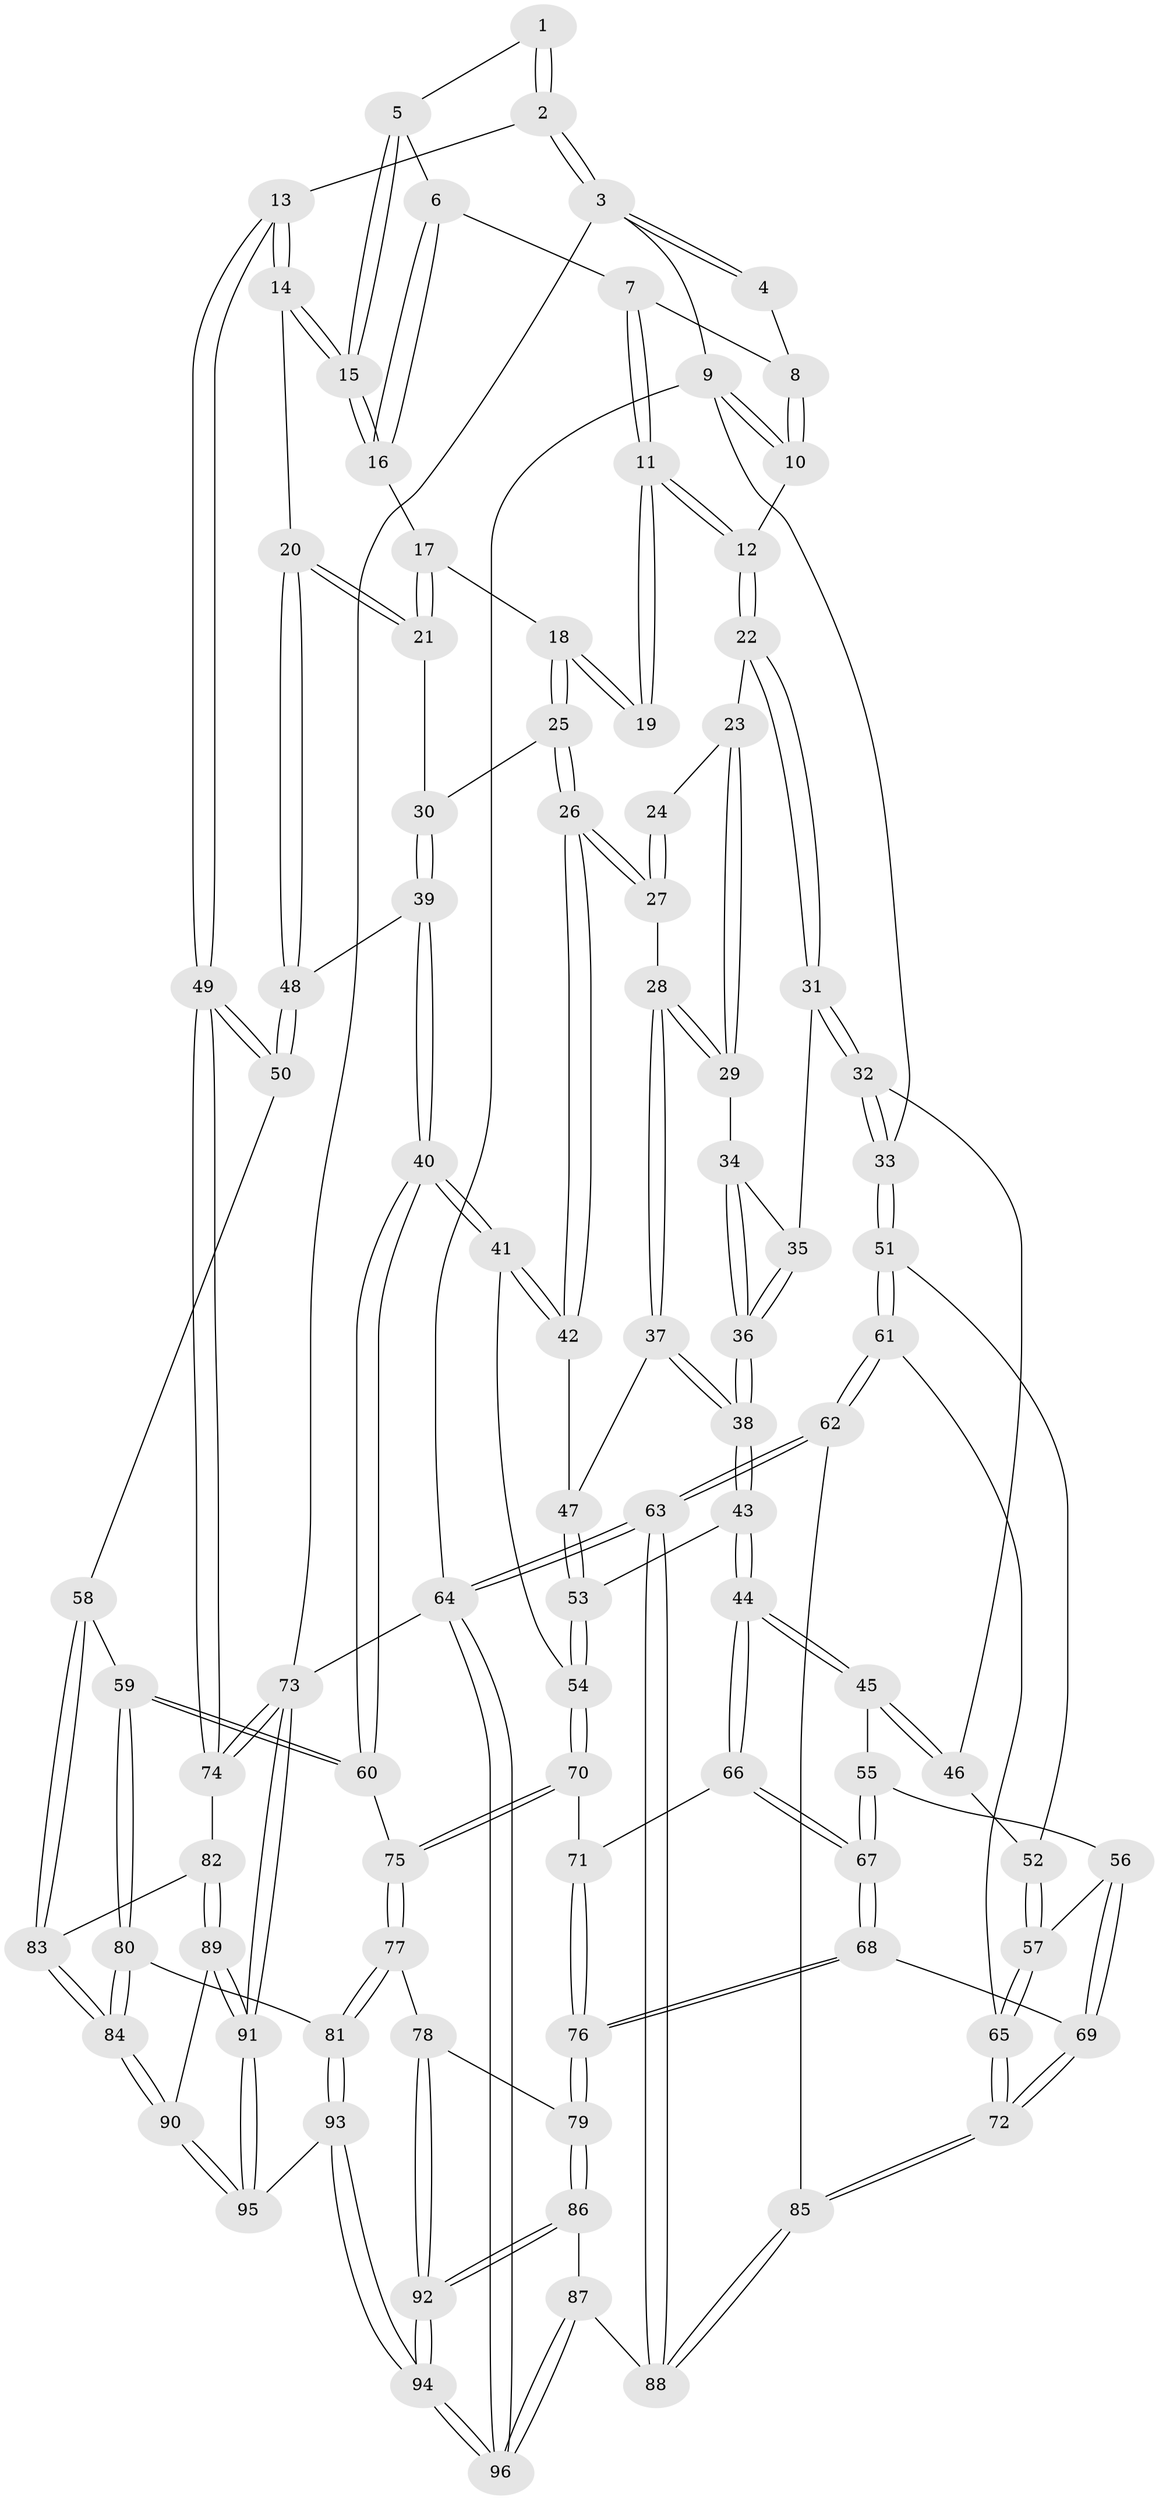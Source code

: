 // Generated by graph-tools (version 1.1) at 2025/27/03/15/25 16:27:56]
// undirected, 96 vertices, 237 edges
graph export_dot {
graph [start="1"]
  node [color=gray90,style=filled];
  1 [pos="+0.9366676889364564+0.032365737239598985"];
  2 [pos="+1+0.1466786894693001"];
  3 [pos="+1+0"];
  4 [pos="+0.9041711666180484+0"];
  5 [pos="+0.8972495236175697+0.07644810845729325"];
  6 [pos="+0.8478286519011979+0.08601864431385257"];
  7 [pos="+0.6534867692247294+0"];
  8 [pos="+0.6490709052851766+0"];
  9 [pos="+0+0"];
  10 [pos="+0.24523069862429742+0"];
  11 [pos="+0.618938351763468+0.07221060524004078"];
  12 [pos="+0.31427872201427814+0.13047396840417066"];
  13 [pos="+1+0.2328743420734253"];
  14 [pos="+1+0.21480561930005646"];
  15 [pos="+1+0.20355966125987568"];
  16 [pos="+0.827205288405559+0.14883030099714303"];
  17 [pos="+0.8067456480781011+0.17470674705035857"];
  18 [pos="+0.6343859004718794+0.14669366758256602"];
  19 [pos="+0.6301894240119438+0.14005245395300006"];
  20 [pos="+0.8467174038019321+0.28775033561016783"];
  21 [pos="+0.8329896096156848+0.26863587181103127"];
  22 [pos="+0.31416924096744153+0.13183631375303273"];
  23 [pos="+0.37688047003261294+0.17421699506008245"];
  24 [pos="+0.48451010164321695+0.20538962467181987"];
  25 [pos="+0.6384882474983004+0.24290466982070583"];
  26 [pos="+0.5697022856328193+0.31857819079306726"];
  27 [pos="+0.498230898736952+0.2850561273283471"];
  28 [pos="+0.44931816326084534+0.3079774637087699"];
  29 [pos="+0.42762637880354337+0.2880642370749389"];
  30 [pos="+0.667732300147151+0.26841753833380744"];
  31 [pos="+0.26545124504390916+0.2018117458968241"];
  32 [pos="+0.21881350682044387+0.24902558217146484"];
  33 [pos="+0+0.038135249297023235"];
  34 [pos="+0.3979690311797991+0.30031098211193025"];
  35 [pos="+0.35711509793905505+0.2919157147828656"];
  36 [pos="+0.3803928201736558+0.34001344684002477"];
  37 [pos="+0.4390322059013083+0.35174004959759925"];
  38 [pos="+0.38729565084427675+0.38041328436858074"];
  39 [pos="+0.7206969664924934+0.37656290500330364"];
  40 [pos="+0.6697821125756759+0.47708736743136115"];
  41 [pos="+0.6236812443297078+0.45486649011667046"];
  42 [pos="+0.5669008743965962+0.35410783372413107"];
  43 [pos="+0.3572235021015095+0.41681929250791105"];
  44 [pos="+0.34921282994862185+0.4229296017576947"];
  45 [pos="+0.27472936653231383+0.3662579868548601"];
  46 [pos="+0.21475375357992083+0.282749321805941"];
  47 [pos="+0.49154269759181196+0.38331554531031264"];
  48 [pos="+0.8402764479557037+0.3340476011039877"];
  49 [pos="+1+0.48974400955279596"];
  50 [pos="+0.9081137842289482+0.44790562106312987"];
  51 [pos="+0+0.09192462409022976"];
  52 [pos="+0.14382013199452315+0.3546334821135214"];
  53 [pos="+0.48179898803246846+0.4271349544498701"];
  54 [pos="+0.5029859439873345+0.48879048375363093"];
  55 [pos="+0.2198849757786378+0.46142152383392043"];
  56 [pos="+0.20853747145251933+0.46243144131781894"];
  57 [pos="+0.10005408464019909+0.41699421326266384"];
  58 [pos="+0.7708337035402789+0.5546793286072847"];
  59 [pos="+0.7287225197290079+0.5549361304346765"];
  60 [pos="+0.6826674073048433+0.5023795198685337"];
  61 [pos="+0+0.428665769932861"];
  62 [pos="+0+0.6352051217687675"];
  63 [pos="+0+0.8825306640583913"];
  64 [pos="+0+1"];
  65 [pos="+0.060029943698447975+0.44765415694451455"];
  66 [pos="+0.35018721290699856+0.44672635365611146"];
  67 [pos="+0.2870918979800645+0.5211140030374848"];
  68 [pos="+0.2598513650523421+0.6085208966591417"];
  69 [pos="+0.1663444142298838+0.6094425333705821"];
  70 [pos="+0.49936206460871435+0.4930350835656872"];
  71 [pos="+0.41858622088631886+0.5078881745999944"];
  72 [pos="+0.15549751317604069+0.6110248355877768"];
  73 [pos="+1+1"];
  74 [pos="+1+0.538085181600316"];
  75 [pos="+0.5205201255402576+0.5960470333123903"];
  76 [pos="+0.39027612193551703+0.7116187277732392"];
  77 [pos="+0.4733888788424975+0.7452614892235426"];
  78 [pos="+0.46163090974915216+0.743751210936993"];
  79 [pos="+0.40486325720789745+0.7336875469181212"];
  80 [pos="+0.6285546897156906+0.7694812064474257"];
  81 [pos="+0.47960202718409406+0.7484299568033158"];
  82 [pos="+0.8873064953205122+0.668893588904488"];
  83 [pos="+0.8812083074749592+0.6647486937215841"];
  84 [pos="+0.6383646694438041+0.779745871123156"];
  85 [pos="+0.10406293304220751+0.6760356580952531"];
  86 [pos="+0.3084026587808502+0.8221935151025814"];
  87 [pos="+0.1549239133616436+0.8423266591352249"];
  88 [pos="+0.12953951904441527+0.8158140451038796"];
  89 [pos="+0.8823071172885536+0.9395044445849583"];
  90 [pos="+0.641162031538411+0.7833409017843562"];
  91 [pos="+1+1"];
  92 [pos="+0.35253088860264303+1"];
  93 [pos="+0.48009361144843427+1"];
  94 [pos="+0.3582213136351758+1"];
  95 [pos="+0.5326017599324817+1"];
  96 [pos="+0.0520379395988474+1"];
  1 -- 2;
  1 -- 2;
  1 -- 5;
  2 -- 3;
  2 -- 3;
  2 -- 13;
  3 -- 4;
  3 -- 4;
  3 -- 9;
  3 -- 73;
  4 -- 8;
  5 -- 6;
  5 -- 15;
  5 -- 15;
  6 -- 7;
  6 -- 16;
  6 -- 16;
  7 -- 8;
  7 -- 11;
  7 -- 11;
  8 -- 10;
  8 -- 10;
  9 -- 10;
  9 -- 10;
  9 -- 33;
  9 -- 64;
  10 -- 12;
  11 -- 12;
  11 -- 12;
  11 -- 19;
  11 -- 19;
  12 -- 22;
  12 -- 22;
  13 -- 14;
  13 -- 14;
  13 -- 49;
  13 -- 49;
  14 -- 15;
  14 -- 15;
  14 -- 20;
  15 -- 16;
  15 -- 16;
  16 -- 17;
  17 -- 18;
  17 -- 21;
  17 -- 21;
  18 -- 19;
  18 -- 19;
  18 -- 25;
  18 -- 25;
  20 -- 21;
  20 -- 21;
  20 -- 48;
  20 -- 48;
  21 -- 30;
  22 -- 23;
  22 -- 31;
  22 -- 31;
  23 -- 24;
  23 -- 29;
  23 -- 29;
  24 -- 27;
  24 -- 27;
  25 -- 26;
  25 -- 26;
  25 -- 30;
  26 -- 27;
  26 -- 27;
  26 -- 42;
  26 -- 42;
  27 -- 28;
  28 -- 29;
  28 -- 29;
  28 -- 37;
  28 -- 37;
  29 -- 34;
  30 -- 39;
  30 -- 39;
  31 -- 32;
  31 -- 32;
  31 -- 35;
  32 -- 33;
  32 -- 33;
  32 -- 46;
  33 -- 51;
  33 -- 51;
  34 -- 35;
  34 -- 36;
  34 -- 36;
  35 -- 36;
  35 -- 36;
  36 -- 38;
  36 -- 38;
  37 -- 38;
  37 -- 38;
  37 -- 47;
  38 -- 43;
  38 -- 43;
  39 -- 40;
  39 -- 40;
  39 -- 48;
  40 -- 41;
  40 -- 41;
  40 -- 60;
  40 -- 60;
  41 -- 42;
  41 -- 42;
  41 -- 54;
  42 -- 47;
  43 -- 44;
  43 -- 44;
  43 -- 53;
  44 -- 45;
  44 -- 45;
  44 -- 66;
  44 -- 66;
  45 -- 46;
  45 -- 46;
  45 -- 55;
  46 -- 52;
  47 -- 53;
  47 -- 53;
  48 -- 50;
  48 -- 50;
  49 -- 50;
  49 -- 50;
  49 -- 74;
  49 -- 74;
  50 -- 58;
  51 -- 52;
  51 -- 61;
  51 -- 61;
  52 -- 57;
  52 -- 57;
  53 -- 54;
  53 -- 54;
  54 -- 70;
  54 -- 70;
  55 -- 56;
  55 -- 67;
  55 -- 67;
  56 -- 57;
  56 -- 69;
  56 -- 69;
  57 -- 65;
  57 -- 65;
  58 -- 59;
  58 -- 83;
  58 -- 83;
  59 -- 60;
  59 -- 60;
  59 -- 80;
  59 -- 80;
  60 -- 75;
  61 -- 62;
  61 -- 62;
  61 -- 65;
  62 -- 63;
  62 -- 63;
  62 -- 85;
  63 -- 64;
  63 -- 64;
  63 -- 88;
  63 -- 88;
  64 -- 96;
  64 -- 96;
  64 -- 73;
  65 -- 72;
  65 -- 72;
  66 -- 67;
  66 -- 67;
  66 -- 71;
  67 -- 68;
  67 -- 68;
  68 -- 69;
  68 -- 76;
  68 -- 76;
  69 -- 72;
  69 -- 72;
  70 -- 71;
  70 -- 75;
  70 -- 75;
  71 -- 76;
  71 -- 76;
  72 -- 85;
  72 -- 85;
  73 -- 74;
  73 -- 74;
  73 -- 91;
  73 -- 91;
  74 -- 82;
  75 -- 77;
  75 -- 77;
  76 -- 79;
  76 -- 79;
  77 -- 78;
  77 -- 81;
  77 -- 81;
  78 -- 79;
  78 -- 92;
  78 -- 92;
  79 -- 86;
  79 -- 86;
  80 -- 81;
  80 -- 84;
  80 -- 84;
  81 -- 93;
  81 -- 93;
  82 -- 83;
  82 -- 89;
  82 -- 89;
  83 -- 84;
  83 -- 84;
  84 -- 90;
  84 -- 90;
  85 -- 88;
  85 -- 88;
  86 -- 87;
  86 -- 92;
  86 -- 92;
  87 -- 88;
  87 -- 96;
  87 -- 96;
  89 -- 90;
  89 -- 91;
  89 -- 91;
  90 -- 95;
  90 -- 95;
  91 -- 95;
  91 -- 95;
  92 -- 94;
  92 -- 94;
  93 -- 94;
  93 -- 94;
  93 -- 95;
  94 -- 96;
  94 -- 96;
}
